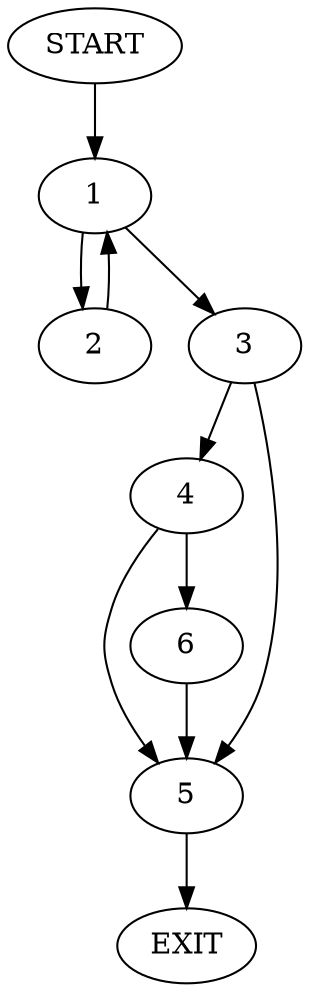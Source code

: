 digraph {
0 [label="START"]
7 [label="EXIT"]
0 -> 1
1 -> 2
1 -> 3
3 -> 4
3 -> 5
2 -> 1
5 -> 7
4 -> 6
4 -> 5
6 -> 5
}
